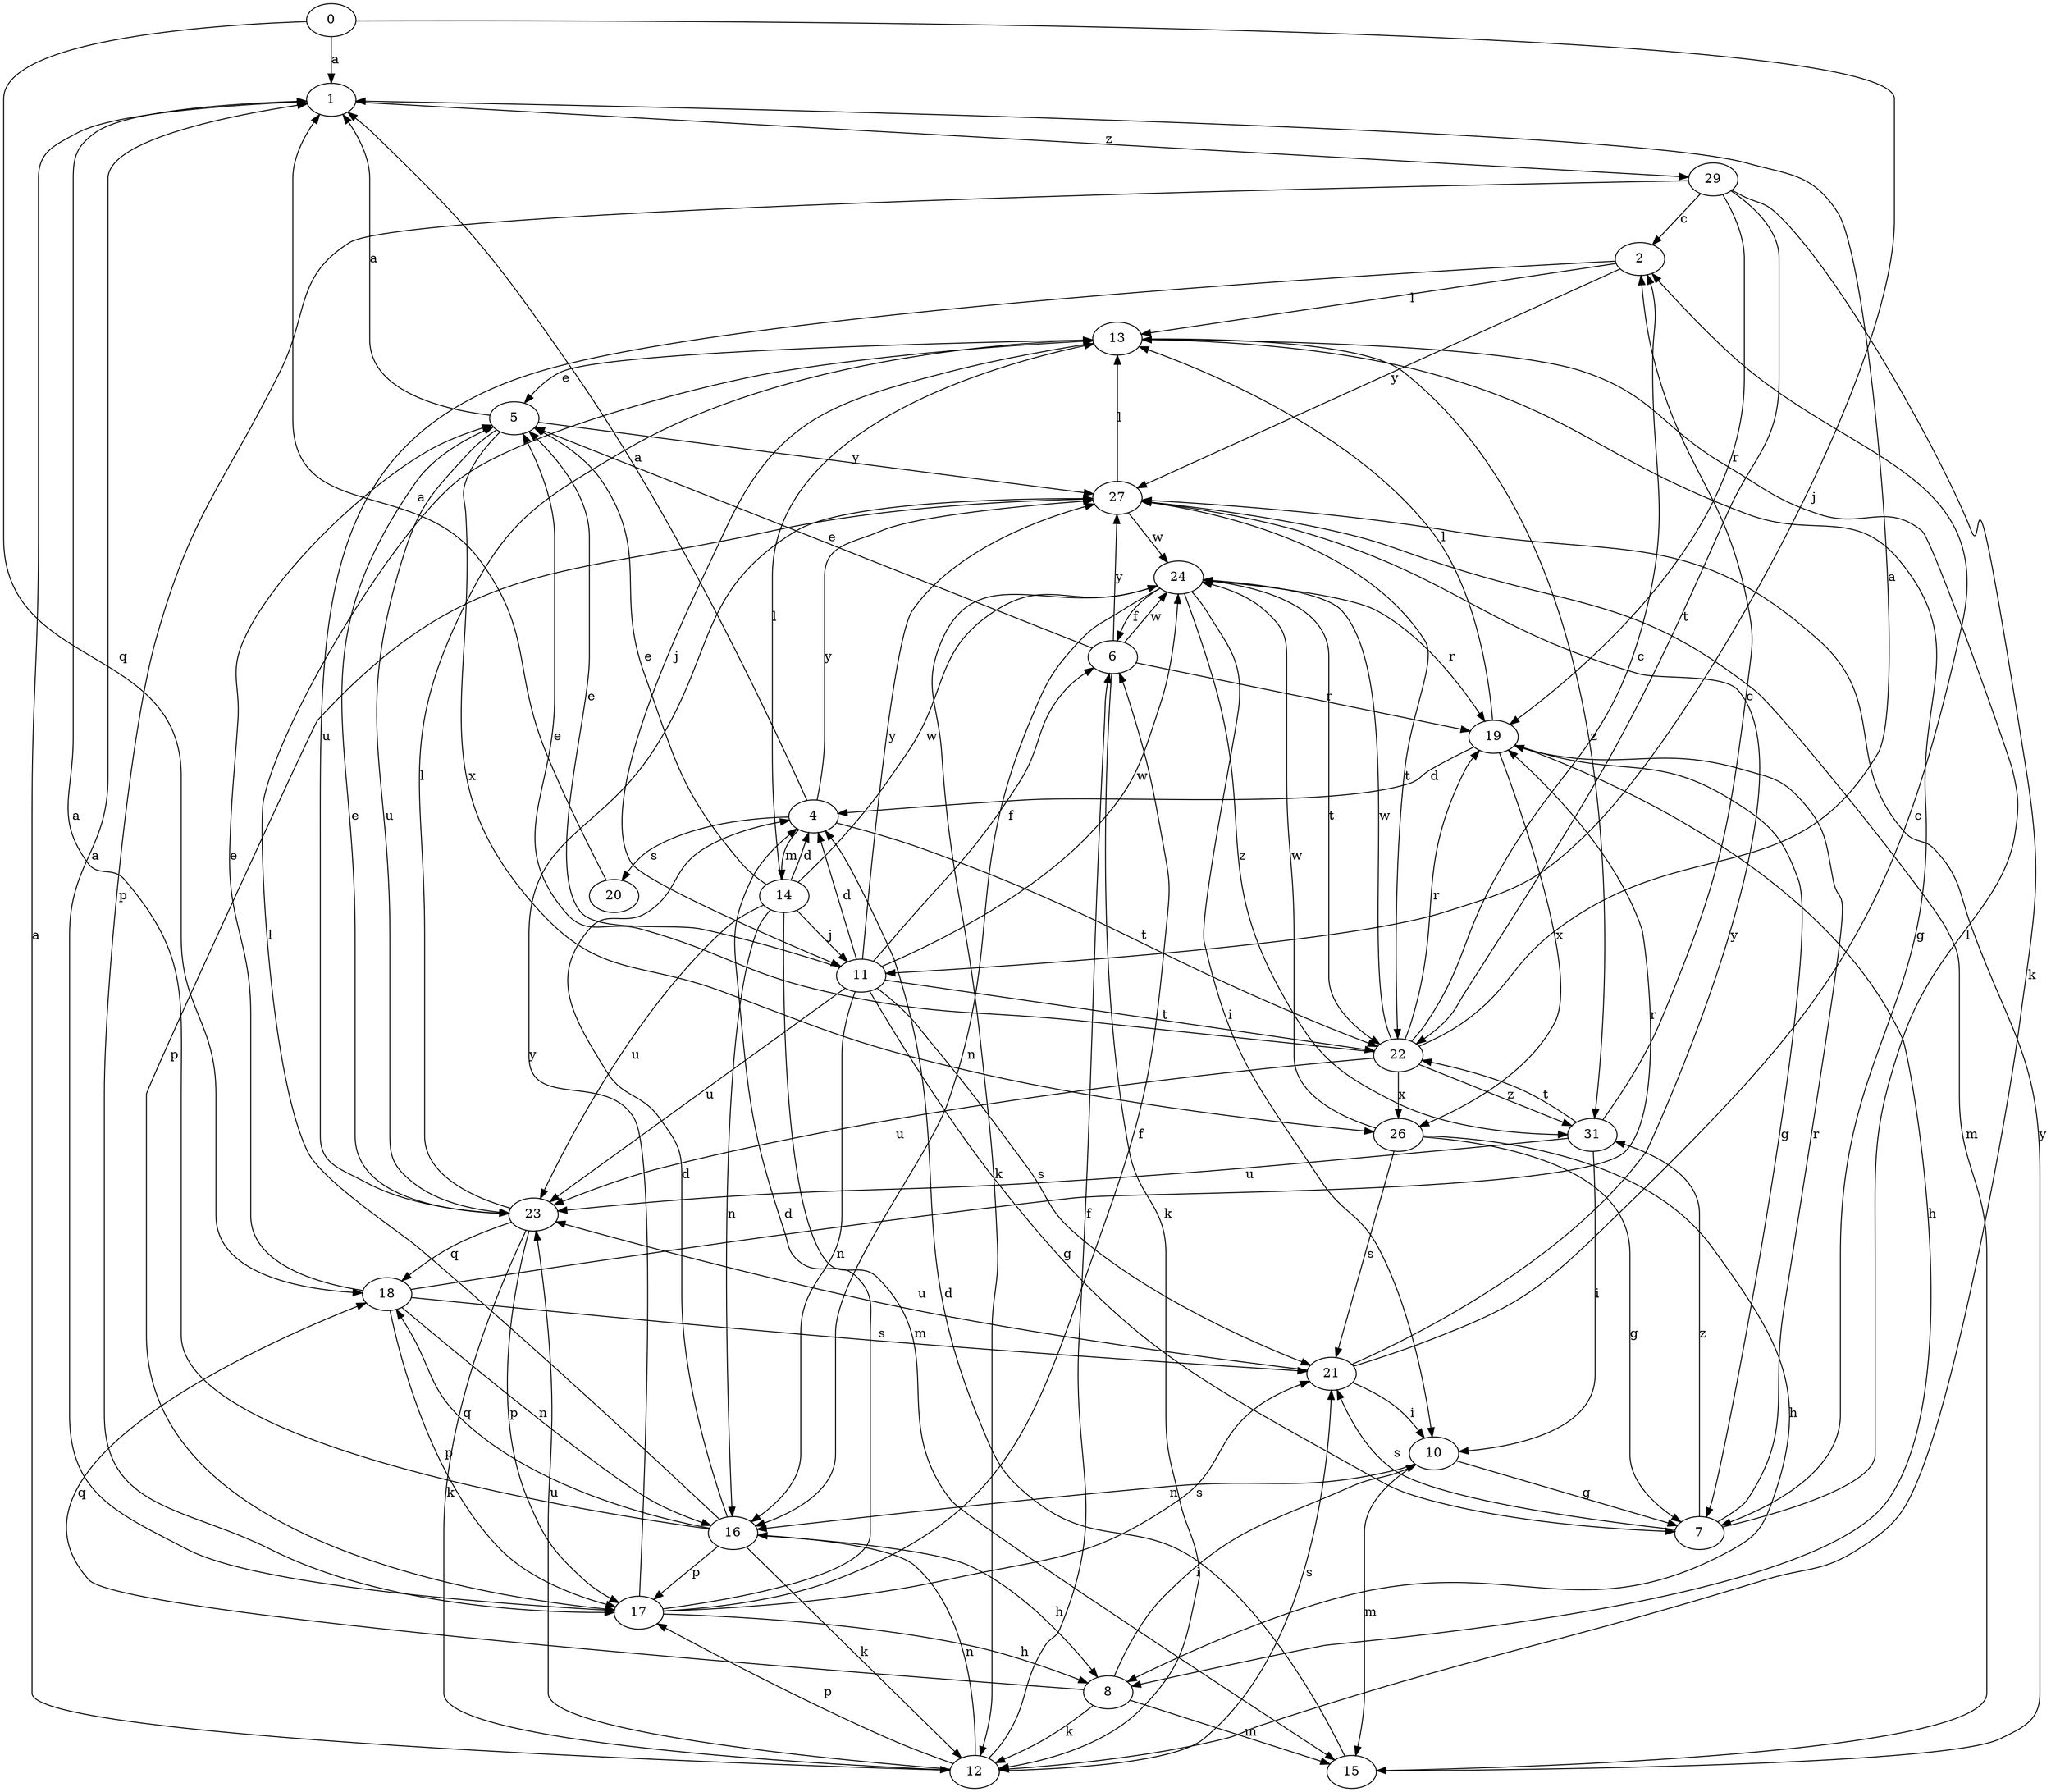 strict digraph  {
0;
1;
2;
4;
5;
6;
7;
8;
10;
11;
12;
13;
14;
15;
16;
17;
18;
19;
20;
21;
22;
23;
24;
26;
27;
29;
31;
0 -> 1  [label=a];
0 -> 11  [label=j];
0 -> 18  [label=q];
1 -> 29  [label=z];
2 -> 13  [label=l];
2 -> 23  [label=u];
2 -> 27  [label=y];
4 -> 1  [label=a];
4 -> 14  [label=m];
4 -> 20  [label=s];
4 -> 22  [label=t];
4 -> 27  [label=y];
5 -> 1  [label=a];
5 -> 23  [label=u];
5 -> 26  [label=x];
5 -> 27  [label=y];
6 -> 5  [label=e];
6 -> 12  [label=k];
6 -> 19  [label=r];
6 -> 24  [label=w];
6 -> 27  [label=y];
7 -> 13  [label=l];
7 -> 19  [label=r];
7 -> 21  [label=s];
7 -> 31  [label=z];
8 -> 10  [label=i];
8 -> 12  [label=k];
8 -> 15  [label=m];
8 -> 18  [label=q];
10 -> 7  [label=g];
10 -> 15  [label=m];
10 -> 16  [label=n];
11 -> 4  [label=d];
11 -> 5  [label=e];
11 -> 6  [label=f];
11 -> 7  [label=g];
11 -> 16  [label=n];
11 -> 21  [label=s];
11 -> 22  [label=t];
11 -> 23  [label=u];
11 -> 24  [label=w];
11 -> 27  [label=y];
12 -> 1  [label=a];
12 -> 6  [label=f];
12 -> 16  [label=n];
12 -> 17  [label=p];
12 -> 21  [label=s];
12 -> 23  [label=u];
13 -> 5  [label=e];
13 -> 7  [label=g];
13 -> 11  [label=j];
13 -> 31  [label=z];
14 -> 4  [label=d];
14 -> 5  [label=e];
14 -> 11  [label=j];
14 -> 13  [label=l];
14 -> 15  [label=m];
14 -> 16  [label=n];
14 -> 23  [label=u];
14 -> 24  [label=w];
15 -> 4  [label=d];
15 -> 27  [label=y];
16 -> 1  [label=a];
16 -> 4  [label=d];
16 -> 8  [label=h];
16 -> 12  [label=k];
16 -> 13  [label=l];
16 -> 17  [label=p];
16 -> 18  [label=q];
17 -> 1  [label=a];
17 -> 4  [label=d];
17 -> 6  [label=f];
17 -> 8  [label=h];
17 -> 21  [label=s];
17 -> 27  [label=y];
18 -> 5  [label=e];
18 -> 16  [label=n];
18 -> 17  [label=p];
18 -> 19  [label=r];
18 -> 21  [label=s];
19 -> 4  [label=d];
19 -> 7  [label=g];
19 -> 8  [label=h];
19 -> 13  [label=l];
19 -> 26  [label=x];
20 -> 1  [label=a];
21 -> 2  [label=c];
21 -> 10  [label=i];
21 -> 23  [label=u];
21 -> 27  [label=y];
22 -> 1  [label=a];
22 -> 2  [label=c];
22 -> 5  [label=e];
22 -> 19  [label=r];
22 -> 23  [label=u];
22 -> 24  [label=w];
22 -> 26  [label=x];
22 -> 31  [label=z];
23 -> 5  [label=e];
23 -> 12  [label=k];
23 -> 13  [label=l];
23 -> 17  [label=p];
23 -> 18  [label=q];
24 -> 6  [label=f];
24 -> 10  [label=i];
24 -> 12  [label=k];
24 -> 16  [label=n];
24 -> 19  [label=r];
24 -> 22  [label=t];
24 -> 31  [label=z];
26 -> 7  [label=g];
26 -> 8  [label=h];
26 -> 21  [label=s];
26 -> 24  [label=w];
27 -> 13  [label=l];
27 -> 15  [label=m];
27 -> 17  [label=p];
27 -> 22  [label=t];
27 -> 24  [label=w];
29 -> 2  [label=c];
29 -> 12  [label=k];
29 -> 17  [label=p];
29 -> 19  [label=r];
29 -> 22  [label=t];
31 -> 2  [label=c];
31 -> 10  [label=i];
31 -> 22  [label=t];
31 -> 23  [label=u];
}
